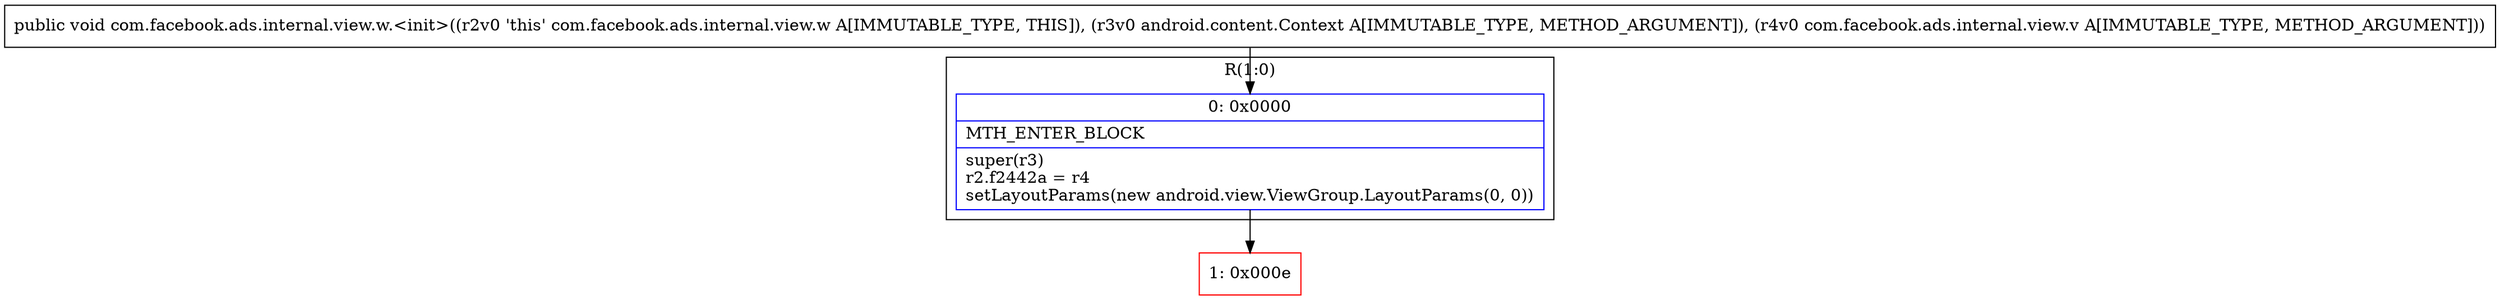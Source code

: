 digraph "CFG forcom.facebook.ads.internal.view.w.\<init\>(Landroid\/content\/Context;Lcom\/facebook\/ads\/internal\/view\/v;)V" {
subgraph cluster_Region_581439359 {
label = "R(1:0)";
node [shape=record,color=blue];
Node_0 [shape=record,label="{0\:\ 0x0000|MTH_ENTER_BLOCK\l|super(r3)\lr2.f2442a = r4\lsetLayoutParams(new android.view.ViewGroup.LayoutParams(0, 0))\l}"];
}
Node_1 [shape=record,color=red,label="{1\:\ 0x000e}"];
MethodNode[shape=record,label="{public void com.facebook.ads.internal.view.w.\<init\>((r2v0 'this' com.facebook.ads.internal.view.w A[IMMUTABLE_TYPE, THIS]), (r3v0 android.content.Context A[IMMUTABLE_TYPE, METHOD_ARGUMENT]), (r4v0 com.facebook.ads.internal.view.v A[IMMUTABLE_TYPE, METHOD_ARGUMENT])) }"];
MethodNode -> Node_0;
Node_0 -> Node_1;
}

